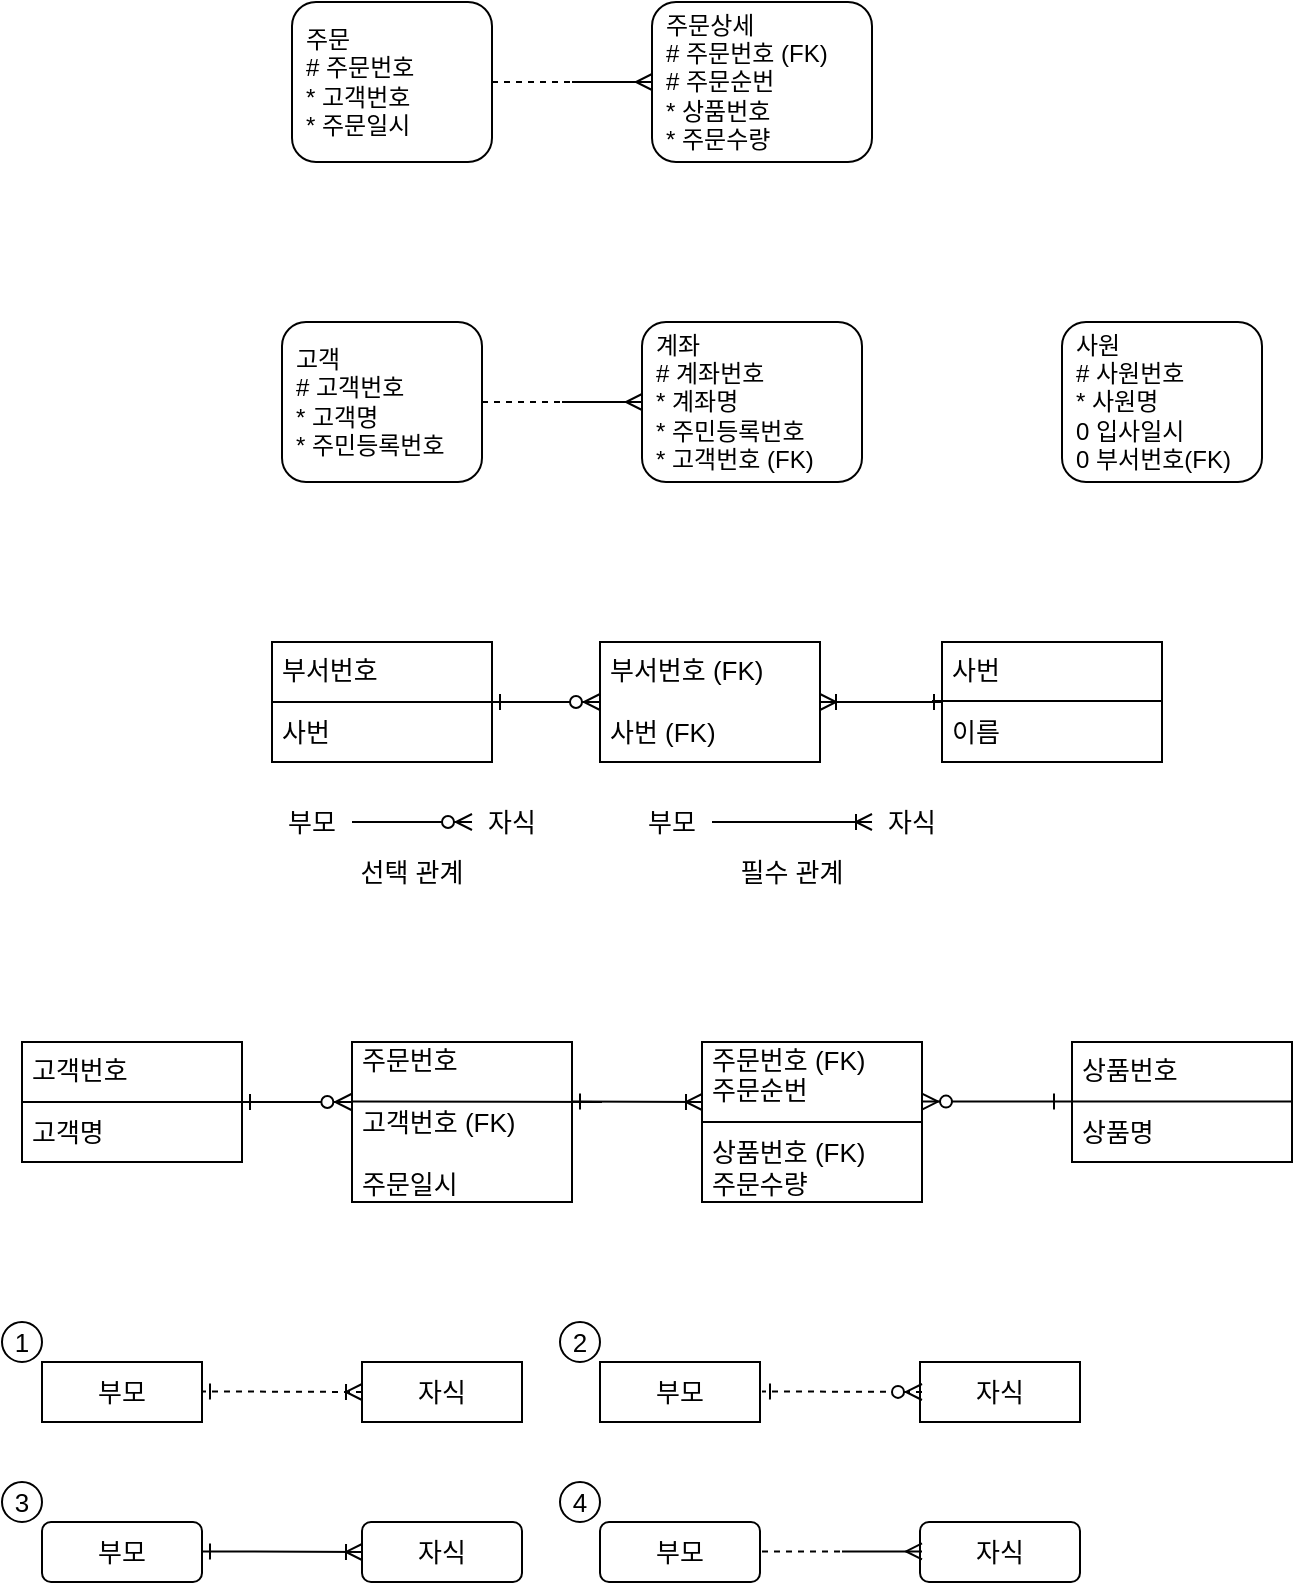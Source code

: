 <mxfile version="14.6.13" type="github">
  <diagram id="6h6AHvShorCczl61jl53" name="Page-1">
    <mxGraphModel dx="716" dy="378" grid="1" gridSize="10" guides="1" tooltips="1" connect="1" arrows="1" fold="1" page="1" pageScale="1" pageWidth="827" pageHeight="1169" math="0" shadow="0">
      <root>
        <mxCell id="0" />
        <mxCell id="1" parent="0" />
        <mxCell id="zCRihW9mhImagWg1LF9C-1" value="고객&lt;br&gt;# 고객번호&lt;br&gt;* 고객명&lt;br&gt;* 주민등록번호" style="rounded=1;whiteSpace=wrap;html=1;spacingLeft=5;align=left;" vertex="1" parent="1">
          <mxGeometry x="200" y="240" width="100" height="80" as="geometry" />
        </mxCell>
        <mxCell id="zCRihW9mhImagWg1LF9C-2" value="계좌&lt;br&gt;# 계좌번호&lt;br&gt;* 계좌명&lt;br&gt;* 주민등록번호&lt;br&gt;* 고객번호 (FK)" style="rounded=1;whiteSpace=wrap;html=1;align=left;spacingLeft=5;" vertex="1" parent="1">
          <mxGeometry x="380" y="240" width="110" height="80" as="geometry" />
        </mxCell>
        <mxCell id="zCRihW9mhImagWg1LF9C-4" value="" style="endArrow=none;dashed=1;html=1;exitX=1;exitY=0.5;exitDx=0;exitDy=0;" edge="1" parent="1" source="zCRihW9mhImagWg1LF9C-1">
          <mxGeometry width="50" height="50" relative="1" as="geometry">
            <mxPoint x="390" y="260" as="sourcePoint" />
            <mxPoint x="340" y="280" as="targetPoint" />
          </mxGeometry>
        </mxCell>
        <mxCell id="zCRihW9mhImagWg1LF9C-5" value="" style="endArrow=ERmany;html=1;entryX=0;entryY=0.5;entryDx=0;entryDy=0;endFill=0;" edge="1" parent="1" target="zCRihW9mhImagWg1LF9C-2">
          <mxGeometry width="50" height="50" relative="1" as="geometry">
            <mxPoint x="340" y="280" as="sourcePoint" />
            <mxPoint x="440" y="210" as="targetPoint" />
          </mxGeometry>
        </mxCell>
        <mxCell id="zCRihW9mhImagWg1LF9C-7" value="사원&lt;br&gt;# 사원번호&lt;br&gt;* 사원명&lt;br&gt;0 입사일시&lt;br&gt;0 부서번호(FK)" style="rounded=1;whiteSpace=wrap;html=1;spacingLeft=5;align=left;" vertex="1" parent="1">
          <mxGeometry x="590" y="240" width="100" height="80" as="geometry" />
        </mxCell>
        <mxCell id="zCRihW9mhImagWg1LF9C-18" value="" style="edgeStyle=orthogonalEdgeStyle;rounded=0;orthogonalLoop=1;jettySize=auto;html=1;fontSize=13;endArrow=ERone;endFill=0;startArrow=ERoneToMany;startFill=0;" edge="1" parent="1" source="zCRihW9mhImagWg1LF9C-8" target="zCRihW9mhImagWg1LF9C-16">
          <mxGeometry relative="1" as="geometry" />
        </mxCell>
        <mxCell id="zCRihW9mhImagWg1LF9C-8" value="부서번호 (FK)&lt;br&gt;&lt;br style=&quot;font-size: 13px&quot;&gt;사번 (FK)" style="rounded=0;whiteSpace=wrap;html=1;align=left;spacingLeft=0;spacing=5;fontSize=13;horizontal=1;" vertex="1" parent="1">
          <mxGeometry x="359" y="400" width="110" height="60" as="geometry" />
        </mxCell>
        <mxCell id="zCRihW9mhImagWg1LF9C-15" value="부서번호&lt;br&gt;&lt;br style=&quot;font-size: 13px&quot;&gt;사번" style="rounded=0;whiteSpace=wrap;html=1;align=left;spacingLeft=0;spacing=5;fontSize=13;horizontal=1;" vertex="1" parent="1">
          <mxGeometry x="195" y="400" width="110" height="60" as="geometry" />
        </mxCell>
        <mxCell id="zCRihW9mhImagWg1LF9C-16" value="사번&lt;br&gt;&lt;br&gt;이름" style="rounded=0;whiteSpace=wrap;html=1;align=left;spacingLeft=0;spacing=5;fontSize=13;horizontal=1;" vertex="1" parent="1">
          <mxGeometry x="530" y="400" width="110" height="60" as="geometry" />
        </mxCell>
        <mxCell id="zCRihW9mhImagWg1LF9C-17" value="" style="endArrow=ERzeroToMany;html=1;fontSize=13;exitX=1;exitY=0.5;exitDx=0;exitDy=0;entryX=0;entryY=0.5;entryDx=0;entryDy=0;startArrow=ERone;startFill=0;endFill=1;" edge="1" parent="1" source="zCRihW9mhImagWg1LF9C-15" target="zCRihW9mhImagWg1LF9C-8">
          <mxGeometry width="50" height="50" relative="1" as="geometry">
            <mxPoint x="390" y="430" as="sourcePoint" />
            <mxPoint x="440" y="380" as="targetPoint" />
          </mxGeometry>
        </mxCell>
        <mxCell id="zCRihW9mhImagWg1LF9C-19" value="" style="endArrow=none;html=1;fontSize=13;" edge="1" parent="1">
          <mxGeometry width="50" height="50" relative="1" as="geometry">
            <mxPoint x="195" y="430" as="sourcePoint" />
            <mxPoint x="310" y="430" as="targetPoint" />
          </mxGeometry>
        </mxCell>
        <mxCell id="zCRihW9mhImagWg1LF9C-20" value="" style="endArrow=none;html=1;fontSize=13;" edge="1" parent="1">
          <mxGeometry width="50" height="50" relative="1" as="geometry">
            <mxPoint x="525" y="429.5" as="sourcePoint" />
            <mxPoint x="640" y="429.5" as="targetPoint" />
          </mxGeometry>
        </mxCell>
        <mxCell id="zCRihW9mhImagWg1LF9C-21" value="" style="endArrow=ERzeroToMany;html=1;fontSize=13;exitX=1;exitY=0.5;exitDx=0;exitDy=0;startArrow=none;startFill=0;endFill=1;" edge="1" parent="1" source="zCRihW9mhImagWg1LF9C-27">
          <mxGeometry width="50" height="50" relative="1" as="geometry">
            <mxPoint x="241" y="490" as="sourcePoint" />
            <mxPoint x="295" y="490" as="targetPoint" />
          </mxGeometry>
        </mxCell>
        <mxCell id="zCRihW9mhImagWg1LF9C-22" value="" style="edgeStyle=orthogonalEdgeStyle;rounded=0;orthogonalLoop=1;jettySize=auto;html=1;fontSize=13;endArrow=none;endFill=0;startArrow=ERoneToMany;startFill=0;" edge="1" parent="1">
          <mxGeometry relative="1" as="geometry">
            <mxPoint x="495" y="490" as="sourcePoint" />
            <mxPoint x="415" y="490" as="targetPoint" />
          </mxGeometry>
        </mxCell>
        <mxCell id="zCRihW9mhImagWg1LF9C-23" value="선택 관계" style="text;html=1;strokeColor=none;fillColor=none;align=center;verticalAlign=middle;whiteSpace=wrap;rounded=0;fontSize=13;" vertex="1" parent="1">
          <mxGeometry x="235" y="505" width="60" height="20" as="geometry" />
        </mxCell>
        <mxCell id="zCRihW9mhImagWg1LF9C-24" value="필수 관계" style="text;html=1;strokeColor=none;fillColor=none;align=center;verticalAlign=middle;whiteSpace=wrap;rounded=0;fontSize=13;" vertex="1" parent="1">
          <mxGeometry x="425" y="505" width="60" height="20" as="geometry" />
        </mxCell>
        <mxCell id="zCRihW9mhImagWg1LF9C-25" value="부모" style="text;html=1;strokeColor=none;fillColor=none;align=center;verticalAlign=middle;whiteSpace=wrap;rounded=0;fontSize=13;" vertex="1" parent="1">
          <mxGeometry x="375" y="480" width="40" height="20" as="geometry" />
        </mxCell>
        <mxCell id="zCRihW9mhImagWg1LF9C-26" value="자식" style="text;html=1;strokeColor=none;fillColor=none;align=center;verticalAlign=middle;whiteSpace=wrap;rounded=0;fontSize=13;" vertex="1" parent="1">
          <mxGeometry x="495" y="480" width="40" height="20" as="geometry" />
        </mxCell>
        <mxCell id="zCRihW9mhImagWg1LF9C-27" value="부모" style="text;html=1;strokeColor=none;fillColor=none;align=center;verticalAlign=middle;whiteSpace=wrap;rounded=0;fontSize=13;" vertex="1" parent="1">
          <mxGeometry x="195" y="480" width="40" height="20" as="geometry" />
        </mxCell>
        <mxCell id="zCRihW9mhImagWg1LF9C-28" value="자식" style="text;html=1;strokeColor=none;fillColor=none;align=center;verticalAlign=middle;whiteSpace=wrap;rounded=0;fontSize=13;" vertex="1" parent="1">
          <mxGeometry x="295" y="480" width="40" height="20" as="geometry" />
        </mxCell>
        <mxCell id="zCRihW9mhImagWg1LF9C-30" value="" style="edgeStyle=orthogonalEdgeStyle;rounded=0;orthogonalLoop=1;jettySize=auto;html=1;fontSize=13;endArrow=ERone;endFill=0;startArrow=ERoneToMany;startFill=0;" edge="1" parent="1">
          <mxGeometry relative="1" as="geometry">
            <mxPoint x="410" y="630" as="sourcePoint" />
            <mxPoint x="345" y="629.8" as="targetPoint" />
            <Array as="points">
              <mxPoint x="345" y="630" />
            </Array>
          </mxGeometry>
        </mxCell>
        <mxCell id="zCRihW9mhImagWg1LF9C-31" value="주문번호&lt;br&gt;&lt;br&gt;고객번호 (FK)&lt;br&gt;&lt;br style=&quot;font-size: 13px&quot;&gt;주문일시" style="rounded=0;whiteSpace=wrap;html=1;align=left;spacingLeft=0;spacing=5;fontSize=13;horizontal=1;" vertex="1" parent="1">
          <mxGeometry x="235" y="600" width="110" height="80" as="geometry" />
        </mxCell>
        <mxCell id="zCRihW9mhImagWg1LF9C-32" value="고객번호&lt;br&gt;&lt;br&gt;고객명" style="rounded=0;whiteSpace=wrap;html=1;align=left;spacingLeft=0;spacing=5;fontSize=13;horizontal=1;" vertex="1" parent="1">
          <mxGeometry x="70" y="600" width="110" height="60" as="geometry" />
        </mxCell>
        <mxCell id="zCRihW9mhImagWg1LF9C-33" value="상품번호&lt;br&gt;&lt;br&gt;상품명" style="rounded=0;whiteSpace=wrap;html=1;align=left;spacingLeft=0;spacing=5;fontSize=13;horizontal=1;" vertex="1" parent="1">
          <mxGeometry x="595" y="600" width="110" height="60" as="geometry" />
        </mxCell>
        <mxCell id="zCRihW9mhImagWg1LF9C-34" value="" style="endArrow=ERzeroToMany;html=1;fontSize=13;exitX=1;exitY=0.5;exitDx=0;exitDy=0;startArrow=ERone;startFill=0;endFill=1;entryX=-0.003;entryY=0.375;entryDx=0;entryDy=0;entryPerimeter=0;" edge="1" parent="1" source="zCRihW9mhImagWg1LF9C-32" target="zCRihW9mhImagWg1LF9C-31">
          <mxGeometry width="50" height="50" relative="1" as="geometry">
            <mxPoint x="265" y="630" as="sourcePoint" />
            <mxPoint x="230" y="630" as="targetPoint" />
          </mxGeometry>
        </mxCell>
        <mxCell id="zCRihW9mhImagWg1LF9C-35" value="" style="endArrow=none;html=1;fontSize=13;" edge="1" parent="1">
          <mxGeometry width="50" height="50" relative="1" as="geometry">
            <mxPoint x="70.0" y="630" as="sourcePoint" />
            <mxPoint x="185" y="630" as="targetPoint" />
          </mxGeometry>
        </mxCell>
        <mxCell id="zCRihW9mhImagWg1LF9C-36" value="" style="endArrow=none;html=1;fontSize=13;" edge="1" parent="1">
          <mxGeometry width="50" height="50" relative="1" as="geometry">
            <mxPoint x="590" y="629.8" as="sourcePoint" />
            <mxPoint x="705" y="629.8" as="targetPoint" />
          </mxGeometry>
        </mxCell>
        <mxCell id="zCRihW9mhImagWg1LF9C-37" value="주문번호 (FK)&lt;br&gt;주문순번&lt;br&gt;&lt;br&gt;상품번호 (FK)&lt;br style=&quot;font-size: 13px&quot;&gt;주문수량" style="rounded=0;whiteSpace=wrap;html=1;align=left;spacingLeft=0;spacing=5;fontSize=13;horizontal=1;" vertex="1" parent="1">
          <mxGeometry x="410" y="600" width="110" height="80" as="geometry" />
        </mxCell>
        <mxCell id="zCRihW9mhImagWg1LF9C-38" value="" style="endArrow=ERzeroToMany;html=1;fontSize=13;startArrow=ERone;startFill=0;endFill=1;" edge="1" parent="1">
          <mxGeometry width="50" height="50" relative="1" as="geometry">
            <mxPoint x="590" y="629.8" as="sourcePoint" />
            <mxPoint x="520" y="629.8" as="targetPoint" />
          </mxGeometry>
        </mxCell>
        <mxCell id="zCRihW9mhImagWg1LF9C-39" value="" style="endArrow=none;html=1;fontSize=13;" edge="1" parent="1">
          <mxGeometry width="50" height="50" relative="1" as="geometry">
            <mxPoint x="235" y="629.79" as="sourcePoint" />
            <mxPoint x="360" y="630" as="targetPoint" />
          </mxGeometry>
        </mxCell>
        <mxCell id="zCRihW9mhImagWg1LF9C-42" value="" style="endArrow=none;html=1;fontSize=13;exitX=0;exitY=0.5;exitDx=0;exitDy=0;entryX=1;entryY=0.5;entryDx=0;entryDy=0;" edge="1" parent="1" source="zCRihW9mhImagWg1LF9C-37" target="zCRihW9mhImagWg1LF9C-37">
          <mxGeometry width="50" height="50" relative="1" as="geometry">
            <mxPoint x="450" y="650" as="sourcePoint" />
            <mxPoint x="500" y="600" as="targetPoint" />
          </mxGeometry>
        </mxCell>
        <mxCell id="zCRihW9mhImagWg1LF9C-43" value="주문&lt;br&gt;# 주문번호&lt;br&gt;* 고객번호&lt;br&gt;* 주문일시" style="rounded=1;whiteSpace=wrap;html=1;spacingLeft=5;align=left;" vertex="1" parent="1">
          <mxGeometry x="205" y="80" width="100" height="80" as="geometry" />
        </mxCell>
        <mxCell id="zCRihW9mhImagWg1LF9C-44" value="주문상세&lt;br&gt;# 주문번호 (FK)&lt;br&gt;# 주문순번&lt;br&gt;* 상품번호&lt;br&gt;* 주문수량" style="rounded=1;whiteSpace=wrap;html=1;align=left;spacingLeft=5;" vertex="1" parent="1">
          <mxGeometry x="385" y="80" width="110" height="80" as="geometry" />
        </mxCell>
        <mxCell id="zCRihW9mhImagWg1LF9C-45" value="" style="endArrow=none;dashed=1;html=1;exitX=1;exitY=0.5;exitDx=0;exitDy=0;" edge="1" parent="1" source="zCRihW9mhImagWg1LF9C-43">
          <mxGeometry width="50" height="50" relative="1" as="geometry">
            <mxPoint x="395" y="100" as="sourcePoint" />
            <mxPoint x="345" y="120" as="targetPoint" />
          </mxGeometry>
        </mxCell>
        <mxCell id="zCRihW9mhImagWg1LF9C-46" value="" style="endArrow=ERmany;html=1;entryX=0;entryY=0.5;entryDx=0;entryDy=0;endFill=0;" edge="1" parent="1" target="zCRihW9mhImagWg1LF9C-44">
          <mxGeometry width="50" height="50" relative="1" as="geometry">
            <mxPoint x="345" y="120" as="sourcePoint" />
            <mxPoint x="445" y="50" as="targetPoint" />
          </mxGeometry>
        </mxCell>
        <mxCell id="zCRihW9mhImagWg1LF9C-48" value="부모" style="rounded=1;whiteSpace=wrap;html=1;fontSize=13;align=center;" vertex="1" parent="1">
          <mxGeometry x="80" y="840" width="80" height="30" as="geometry" />
        </mxCell>
        <mxCell id="zCRihW9mhImagWg1LF9C-49" value="자식" style="rounded=1;whiteSpace=wrap;html=1;fontSize=13;align=center;" vertex="1" parent="1">
          <mxGeometry x="240" y="840" width="80" height="30" as="geometry" />
        </mxCell>
        <mxCell id="zCRihW9mhImagWg1LF9C-50" value="부모" style="rounded=0;whiteSpace=wrap;html=1;fontSize=13;align=center;" vertex="1" parent="1">
          <mxGeometry x="80" y="760" width="80" height="30" as="geometry" />
        </mxCell>
        <mxCell id="zCRihW9mhImagWg1LF9C-51" value="자식" style="rounded=0;whiteSpace=wrap;html=1;fontSize=13;align=center;" vertex="1" parent="1">
          <mxGeometry x="240" y="760" width="80" height="30" as="geometry" />
        </mxCell>
        <mxCell id="zCRihW9mhImagWg1LF9C-52" value="부모" style="rounded=1;whiteSpace=wrap;html=1;fontSize=13;align=center;" vertex="1" parent="1">
          <mxGeometry x="359" y="840" width="80" height="30" as="geometry" />
        </mxCell>
        <mxCell id="zCRihW9mhImagWg1LF9C-53" value="자식" style="rounded=1;whiteSpace=wrap;html=1;fontSize=13;align=center;" vertex="1" parent="1">
          <mxGeometry x="519" y="840" width="80" height="30" as="geometry" />
        </mxCell>
        <mxCell id="zCRihW9mhImagWg1LF9C-54" value="부모" style="rounded=0;whiteSpace=wrap;html=1;fontSize=13;align=center;" vertex="1" parent="1">
          <mxGeometry x="359" y="760" width="80" height="30" as="geometry" />
        </mxCell>
        <mxCell id="zCRihW9mhImagWg1LF9C-55" value="자식" style="rounded=0;whiteSpace=wrap;html=1;fontSize=13;align=center;" vertex="1" parent="1">
          <mxGeometry x="519" y="760" width="80" height="30" as="geometry" />
        </mxCell>
        <mxCell id="zCRihW9mhImagWg1LF9C-56" value="" style="edgeStyle=orthogonalEdgeStyle;rounded=0;orthogonalLoop=1;jettySize=auto;html=1;fontSize=13;endArrow=ERone;endFill=0;startArrow=ERoneToMany;startFill=0;exitX=0;exitY=0.5;exitDx=0;exitDy=0;dashed=1;" edge="1" parent="1" source="zCRihW9mhImagWg1LF9C-51">
          <mxGeometry relative="1" as="geometry">
            <mxPoint x="225" y="774.91" as="sourcePoint" />
            <mxPoint x="160" y="774.71" as="targetPoint" />
            <Array as="points">
              <mxPoint x="160" y="775" />
            </Array>
          </mxGeometry>
        </mxCell>
        <mxCell id="zCRihW9mhImagWg1LF9C-57" value="" style="edgeStyle=orthogonalEdgeStyle;rounded=0;orthogonalLoop=1;jettySize=auto;html=1;fontSize=13;endArrow=ERone;endFill=0;startArrow=ERzeroToMany;startFill=1;exitX=0;exitY=0.5;exitDx=0;exitDy=0;dashed=1;" edge="1" parent="1">
          <mxGeometry relative="1" as="geometry">
            <mxPoint x="520" y="775" as="sourcePoint" />
            <mxPoint x="440" y="774.71" as="targetPoint" />
            <Array as="points">
              <mxPoint x="440" y="775" />
            </Array>
          </mxGeometry>
        </mxCell>
        <mxCell id="zCRihW9mhImagWg1LF9C-58" value="" style="edgeStyle=orthogonalEdgeStyle;rounded=0;orthogonalLoop=1;jettySize=auto;html=1;fontSize=13;endArrow=ERone;endFill=0;startArrow=ERoneToMany;startFill=0;exitX=0;exitY=0.5;exitDx=0;exitDy=0;" edge="1" parent="1">
          <mxGeometry relative="1" as="geometry">
            <mxPoint x="240" y="855" as="sourcePoint" />
            <mxPoint x="160" y="854.71" as="targetPoint" />
            <Array as="points">
              <mxPoint x="160" y="855" />
            </Array>
          </mxGeometry>
        </mxCell>
        <mxCell id="zCRihW9mhImagWg1LF9C-59" value="" style="endArrow=none;dashed=1;html=1;exitX=1;exitY=0.5;exitDx=0;exitDy=0;" edge="1" parent="1">
          <mxGeometry width="50" height="50" relative="1" as="geometry">
            <mxPoint x="440" y="854.71" as="sourcePoint" />
            <mxPoint x="480" y="854.71" as="targetPoint" />
          </mxGeometry>
        </mxCell>
        <mxCell id="zCRihW9mhImagWg1LF9C-60" value="" style="endArrow=ERmany;html=1;entryX=0;entryY=0.5;entryDx=0;entryDy=0;endFill=0;" edge="1" parent="1">
          <mxGeometry width="50" height="50" relative="1" as="geometry">
            <mxPoint x="480" y="854.71" as="sourcePoint" />
            <mxPoint x="520" y="854.71" as="targetPoint" />
          </mxGeometry>
        </mxCell>
        <mxCell id="zCRihW9mhImagWg1LF9C-62" value="1" style="ellipse;whiteSpace=wrap;html=1;aspect=fixed;fontSize=13;align=center;" vertex="1" parent="1">
          <mxGeometry x="60" y="740" width="20" height="20" as="geometry" />
        </mxCell>
        <mxCell id="zCRihW9mhImagWg1LF9C-63" value="2" style="ellipse;whiteSpace=wrap;html=1;aspect=fixed;fontSize=13;align=center;" vertex="1" parent="1">
          <mxGeometry x="339" y="740" width="20" height="20" as="geometry" />
        </mxCell>
        <mxCell id="zCRihW9mhImagWg1LF9C-64" value="3" style="ellipse;whiteSpace=wrap;html=1;aspect=fixed;fontSize=13;align=center;" vertex="1" parent="1">
          <mxGeometry x="60" y="820" width="20" height="20" as="geometry" />
        </mxCell>
        <mxCell id="zCRihW9mhImagWg1LF9C-65" value="4" style="ellipse;whiteSpace=wrap;html=1;aspect=fixed;fontSize=13;align=center;" vertex="1" parent="1">
          <mxGeometry x="339" y="820" width="20" height="20" as="geometry" />
        </mxCell>
      </root>
    </mxGraphModel>
  </diagram>
</mxfile>
